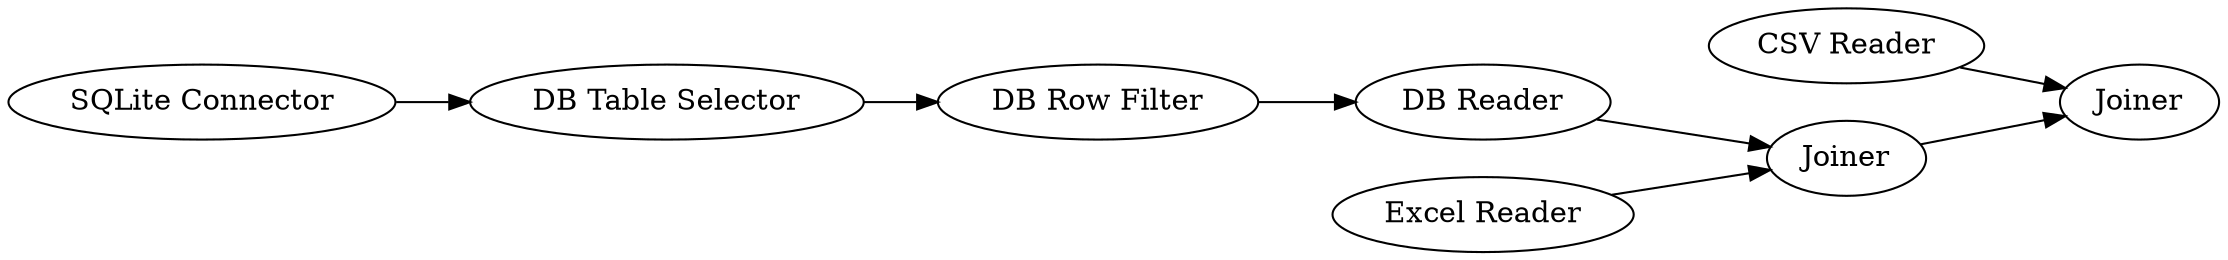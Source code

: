 digraph {
	"-1918986849318499896_8" [label=Joiner]
	"-1918986849318499896_5" [label="DB Reader"]
	"-1918986849318499896_4" [label="DB Row Filter"]
	"-1918986849318499896_6" [label="Excel Reader"]
	"-1918986849318499896_7" [label="CSV Reader"]
	"-1918986849318499896_2" [label="SQLite Connector"]
	"-1918986849318499896_3" [label="DB Table Selector"]
	"-1918986849318499896_9" [label=Joiner]
	"-1918986849318499896_4" -> "-1918986849318499896_5"
	"-1918986849318499896_2" -> "-1918986849318499896_3"
	"-1918986849318499896_8" -> "-1918986849318499896_9"
	"-1918986849318499896_7" -> "-1918986849318499896_9"
	"-1918986849318499896_6" -> "-1918986849318499896_8"
	"-1918986849318499896_5" -> "-1918986849318499896_8"
	"-1918986849318499896_3" -> "-1918986849318499896_4"
	rankdir=LR
}
